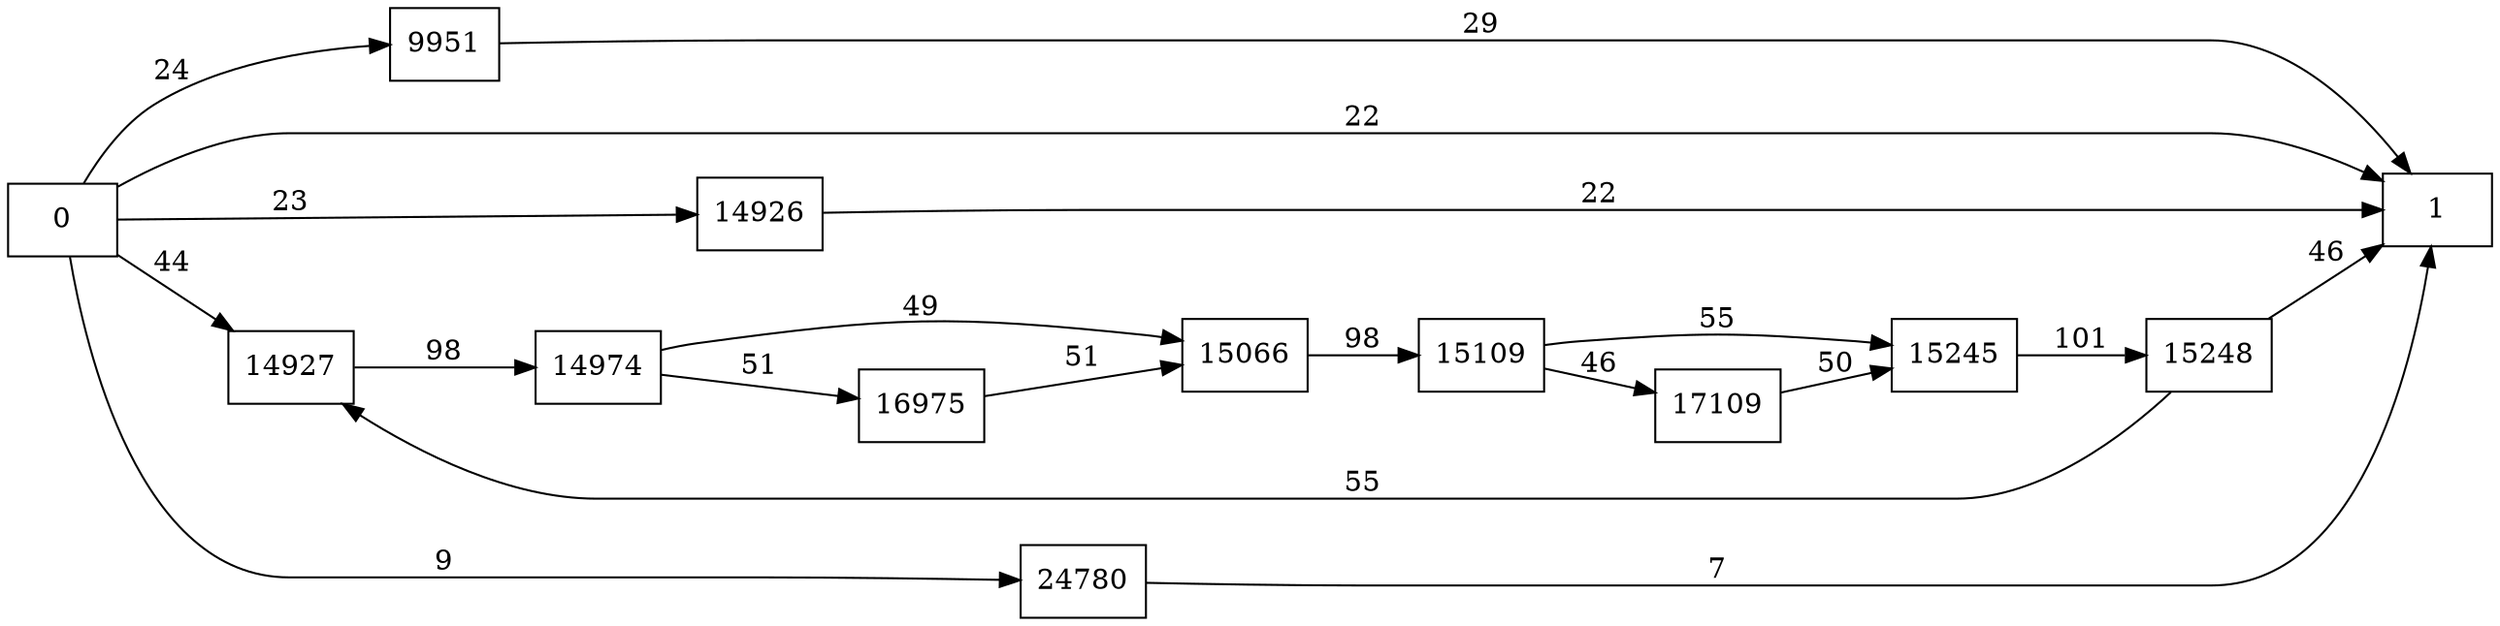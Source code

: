digraph {
	graph [rankdir=LR]
	node [shape=rectangle]
	9951 -> 1 [label=29]
	14926 -> 1 [label=22]
	14927 -> 14974 [label=98]
	14974 -> 15066 [label=49]
	14974 -> 16975 [label=51]
	15066 -> 15109 [label=98]
	15109 -> 15245 [label=55]
	15109 -> 17109 [label=46]
	15245 -> 15248 [label=101]
	15248 -> 14927 [label=55]
	15248 -> 1 [label=46]
	16975 -> 15066 [label=51]
	17109 -> 15245 [label=50]
	24780 -> 1 [label=7]
	0 -> 14927 [label=44]
	0 -> 1 [label=22]
	0 -> 9951 [label=24]
	0 -> 14926 [label=23]
	0 -> 24780 [label=9]
}
